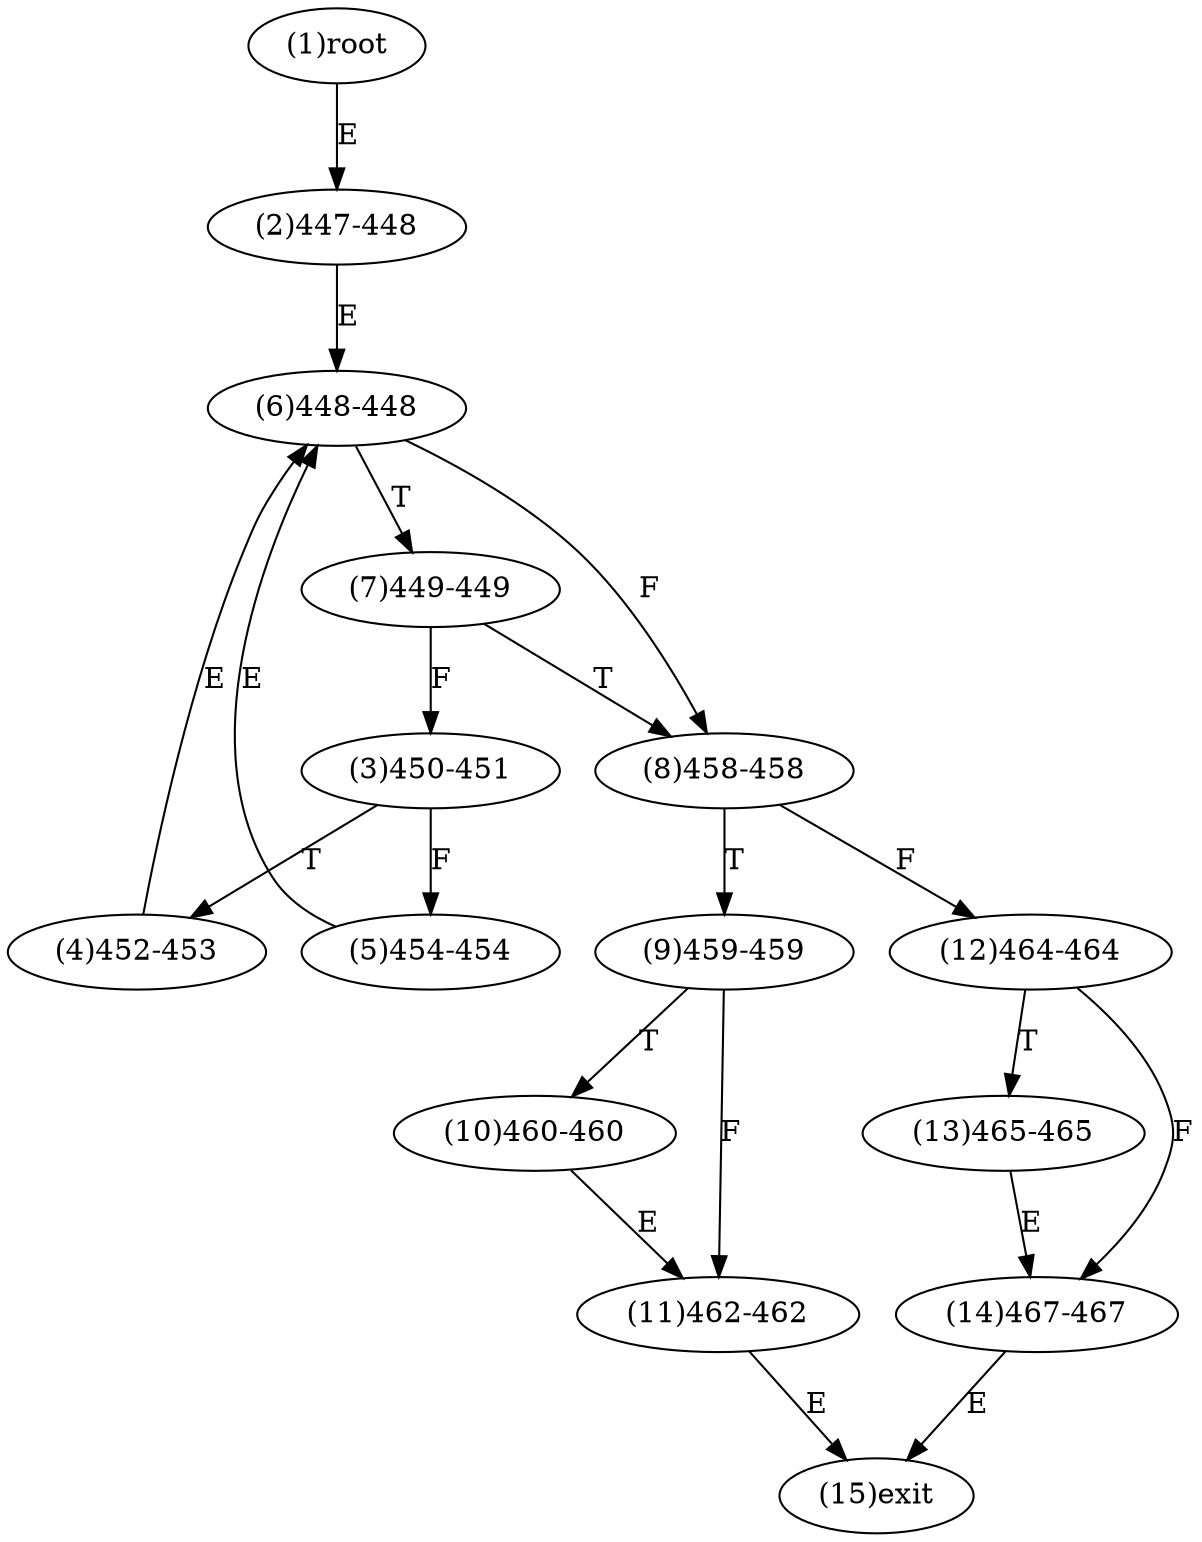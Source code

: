 digraph "" { 
1[ label="(1)root"];
2[ label="(2)447-448"];
3[ label="(3)450-451"];
4[ label="(4)452-453"];
5[ label="(5)454-454"];
6[ label="(6)448-448"];
7[ label="(7)449-449"];
8[ label="(8)458-458"];
9[ label="(9)459-459"];
10[ label="(10)460-460"];
11[ label="(11)462-462"];
12[ label="(12)464-464"];
13[ label="(13)465-465"];
14[ label="(14)467-467"];
15[ label="(15)exit"];
1->2[ label="E"];
2->6[ label="E"];
3->5[ label="F"];
3->4[ label="T"];
4->6[ label="E"];
5->6[ label="E"];
6->8[ label="F"];
6->7[ label="T"];
7->3[ label="F"];
7->8[ label="T"];
8->12[ label="F"];
8->9[ label="T"];
9->11[ label="F"];
9->10[ label="T"];
10->11[ label="E"];
11->15[ label="E"];
12->14[ label="F"];
12->13[ label="T"];
13->14[ label="E"];
14->15[ label="E"];
}